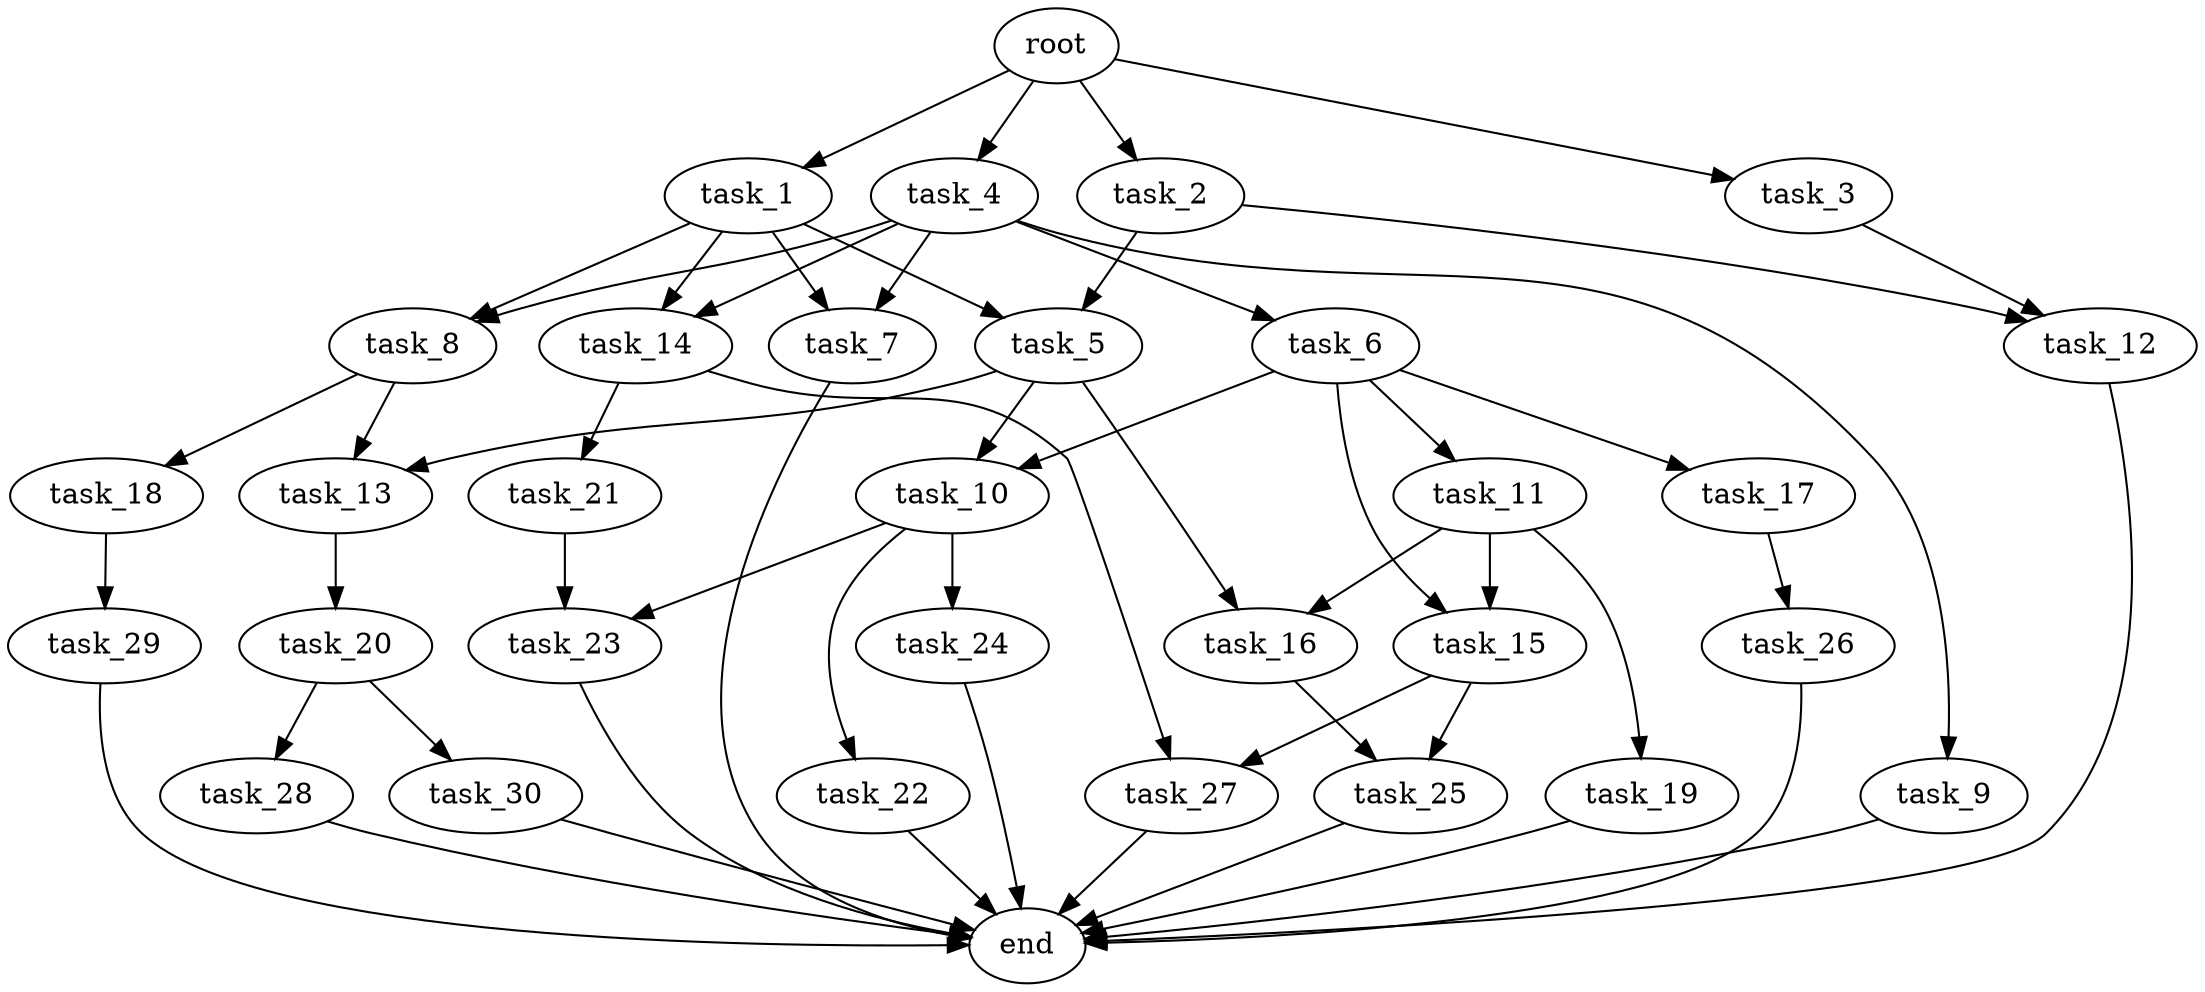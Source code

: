 digraph G {
  root [size="0.000000e+00"];
  task_1 [size="6.287501e+09"];
  task_2 [size="8.170078e+09"];
  task_3 [size="5.772438e+09"];
  task_4 [size="4.521589e+09"];
  task_5 [size="2.149147e+09"];
  task_6 [size="6.213504e+09"];
  task_7 [size="5.459248e+09"];
  task_8 [size="1.179073e+09"];
  task_9 [size="2.793773e+09"];
  task_10 [size="7.685342e+09"];
  task_11 [size="9.238932e+09"];
  task_12 [size="3.373209e+09"];
  task_13 [size="8.925376e+09"];
  task_14 [size="2.553589e+09"];
  task_15 [size="8.070078e+09"];
  task_16 [size="4.874064e+09"];
  task_17 [size="5.489459e+09"];
  task_18 [size="6.632817e+09"];
  task_19 [size="6.680459e+09"];
  task_20 [size="3.424408e+09"];
  task_21 [size="5.191210e+09"];
  task_22 [size="6.321146e+08"];
  task_23 [size="3.654857e+09"];
  task_24 [size="6.423285e+09"];
  task_25 [size="9.647571e+09"];
  task_26 [size="1.263155e+09"];
  task_27 [size="2.272023e+09"];
  task_28 [size="4.574877e+09"];
  task_29 [size="1.112259e+09"];
  task_30 [size="5.505097e+09"];
  end [size="0.000000e+00"];

  root -> task_1 [size="1.000000e-12"];
  root -> task_2 [size="1.000000e-12"];
  root -> task_3 [size="1.000000e-12"];
  root -> task_4 [size="1.000000e-12"];
  task_1 -> task_5 [size="1.074574e+08"];
  task_1 -> task_7 [size="2.729624e+08"];
  task_1 -> task_8 [size="5.895367e+07"];
  task_1 -> task_14 [size="1.276794e+08"];
  task_2 -> task_5 [size="1.074574e+08"];
  task_2 -> task_12 [size="1.686604e+08"];
  task_3 -> task_12 [size="1.686604e+08"];
  task_4 -> task_6 [size="6.213504e+08"];
  task_4 -> task_7 [size="2.729624e+08"];
  task_4 -> task_8 [size="5.895367e+07"];
  task_4 -> task_9 [size="2.793773e+08"];
  task_4 -> task_14 [size="1.276794e+08"];
  task_5 -> task_10 [size="3.842671e+08"];
  task_5 -> task_13 [size="4.462688e+08"];
  task_5 -> task_16 [size="2.437032e+08"];
  task_6 -> task_10 [size="3.842671e+08"];
  task_6 -> task_11 [size="9.238932e+08"];
  task_6 -> task_15 [size="4.035039e+08"];
  task_6 -> task_17 [size="5.489459e+08"];
  task_7 -> end [size="1.000000e-12"];
  task_8 -> task_13 [size="4.462688e+08"];
  task_8 -> task_18 [size="6.632817e+08"];
  task_9 -> end [size="1.000000e-12"];
  task_10 -> task_22 [size="6.321146e+07"];
  task_10 -> task_23 [size="1.827429e+08"];
  task_10 -> task_24 [size="6.423285e+08"];
  task_11 -> task_15 [size="4.035039e+08"];
  task_11 -> task_16 [size="2.437032e+08"];
  task_11 -> task_19 [size="6.680459e+08"];
  task_12 -> end [size="1.000000e-12"];
  task_13 -> task_20 [size="3.424408e+08"];
  task_14 -> task_21 [size="5.191210e+08"];
  task_14 -> task_27 [size="1.136012e+08"];
  task_15 -> task_25 [size="4.823785e+08"];
  task_15 -> task_27 [size="1.136012e+08"];
  task_16 -> task_25 [size="4.823785e+08"];
  task_17 -> task_26 [size="1.263155e+08"];
  task_18 -> task_29 [size="1.112259e+08"];
  task_19 -> end [size="1.000000e-12"];
  task_20 -> task_28 [size="4.574877e+08"];
  task_20 -> task_30 [size="5.505097e+08"];
  task_21 -> task_23 [size="1.827429e+08"];
  task_22 -> end [size="1.000000e-12"];
  task_23 -> end [size="1.000000e-12"];
  task_24 -> end [size="1.000000e-12"];
  task_25 -> end [size="1.000000e-12"];
  task_26 -> end [size="1.000000e-12"];
  task_27 -> end [size="1.000000e-12"];
  task_28 -> end [size="1.000000e-12"];
  task_29 -> end [size="1.000000e-12"];
  task_30 -> end [size="1.000000e-12"];
}
